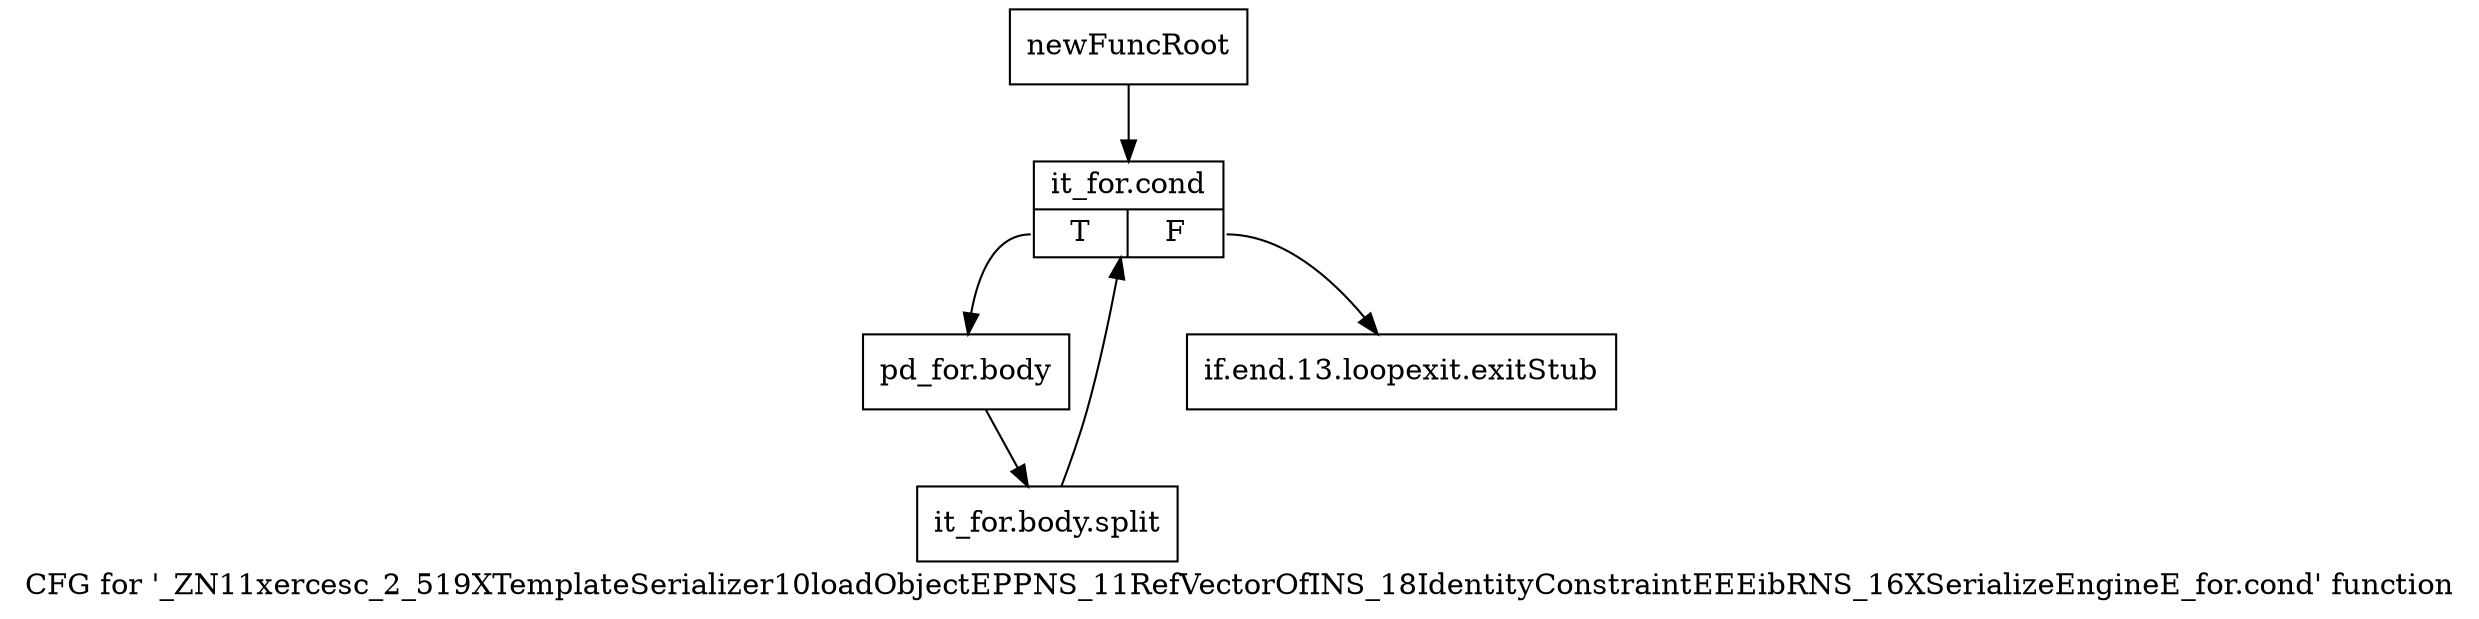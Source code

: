 digraph "CFG for '_ZN11xercesc_2_519XTemplateSerializer10loadObjectEPPNS_11RefVectorOfINS_18IdentityConstraintEEEibRNS_16XSerializeEngineE_for.cond' function" {
	label="CFG for '_ZN11xercesc_2_519XTemplateSerializer10loadObjectEPPNS_11RefVectorOfINS_18IdentityConstraintEEEibRNS_16XSerializeEngineE_for.cond' function";

	Node0x7f72b20 [shape=record,label="{newFuncRoot}"];
	Node0x7f72b20 -> Node0x7f72bc0;
	Node0x7f72b70 [shape=record,label="{if.end.13.loopexit.exitStub}"];
	Node0x7f72bc0 [shape=record,label="{it_for.cond|{<s0>T|<s1>F}}"];
	Node0x7f72bc0:s0 -> Node0x7f72c10;
	Node0x7f72bc0:s1 -> Node0x7f72b70;
	Node0x7f72c10 [shape=record,label="{pd_for.body}"];
	Node0x7f72c10 -> Node0xcf90620;
	Node0xcf90620 [shape=record,label="{it_for.body.split}"];
	Node0xcf90620 -> Node0x7f72bc0;
}
